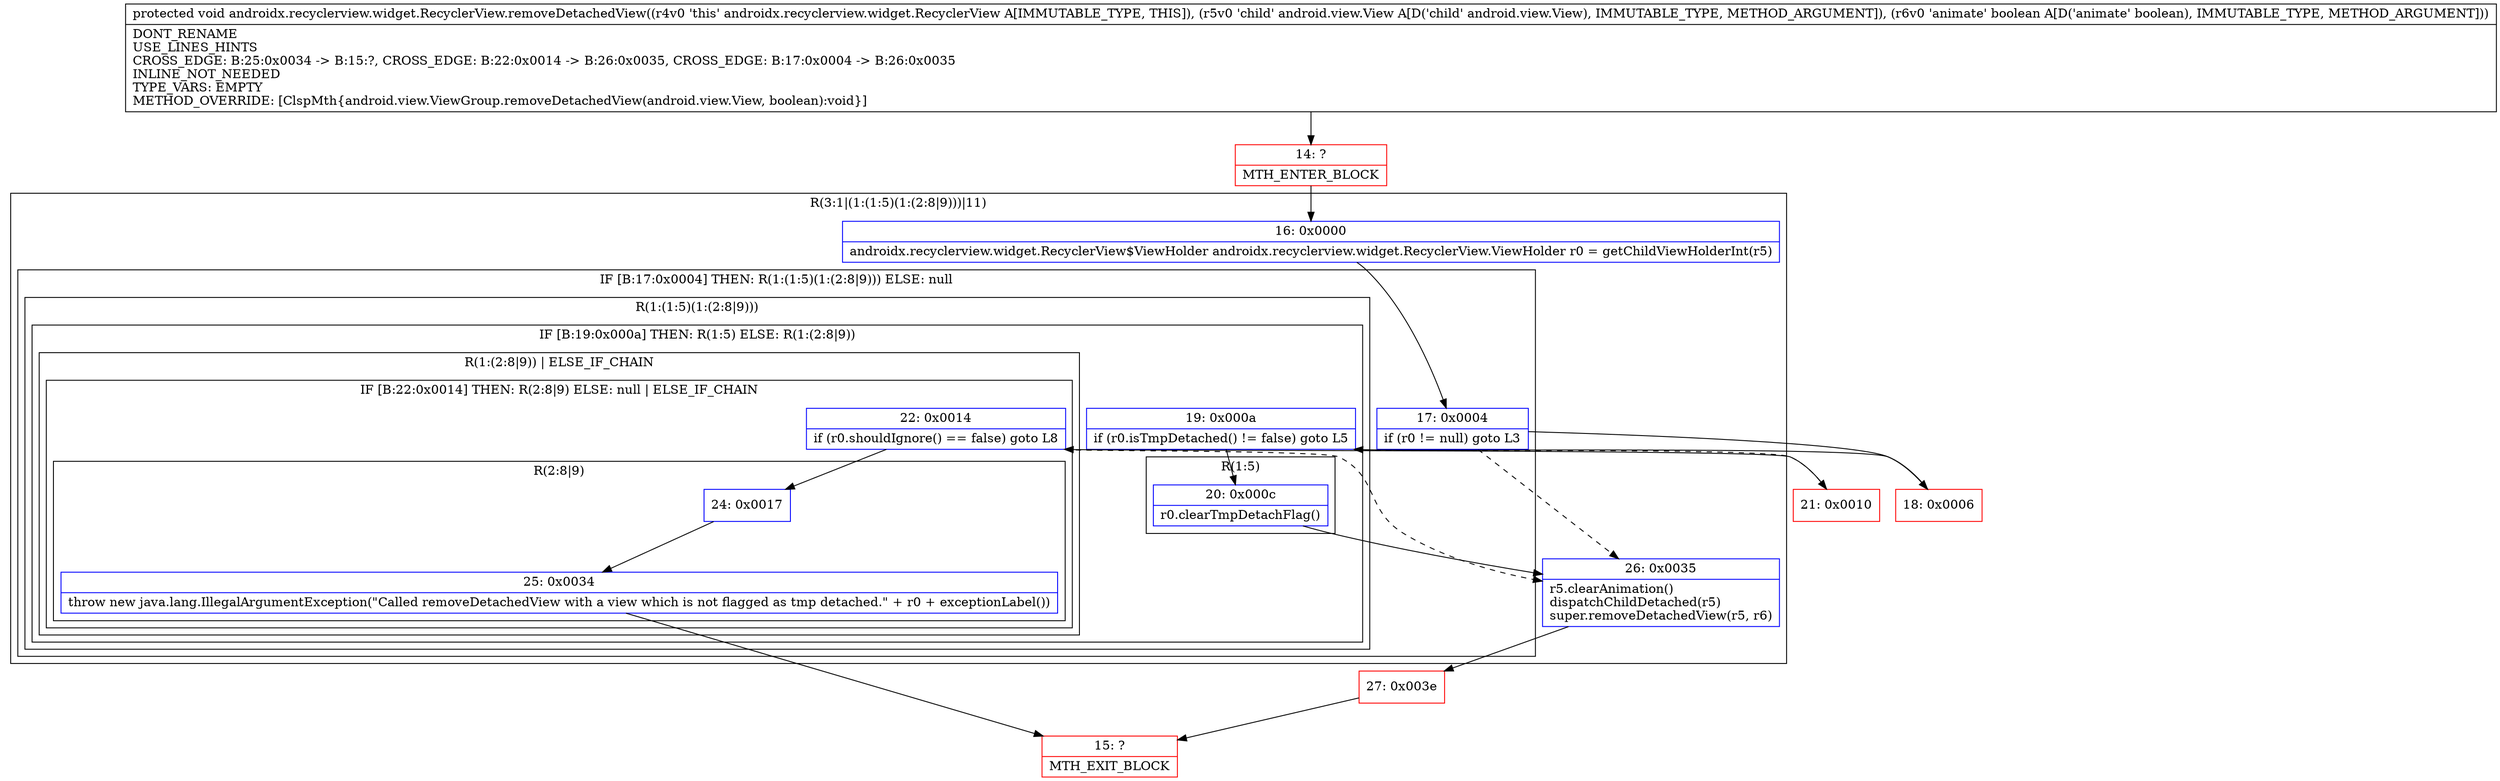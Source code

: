 digraph "CFG forandroidx.recyclerview.widget.RecyclerView.removeDetachedView(Landroid\/view\/View;Z)V" {
subgraph cluster_Region_2122351796 {
label = "R(3:1|(1:(1:5)(1:(2:8|9)))|11)";
node [shape=record,color=blue];
Node_16 [shape=record,label="{16\:\ 0x0000|androidx.recyclerview.widget.RecyclerView$ViewHolder androidx.recyclerview.widget.RecyclerView.ViewHolder r0 = getChildViewHolderInt(r5)\l}"];
subgraph cluster_IfRegion_1353361343 {
label = "IF [B:17:0x0004] THEN: R(1:(1:5)(1:(2:8|9))) ELSE: null";
node [shape=record,color=blue];
Node_17 [shape=record,label="{17\:\ 0x0004|if (r0 != null) goto L3\l}"];
subgraph cluster_Region_464136422 {
label = "R(1:(1:5)(1:(2:8|9)))";
node [shape=record,color=blue];
subgraph cluster_IfRegion_393665516 {
label = "IF [B:19:0x000a] THEN: R(1:5) ELSE: R(1:(2:8|9))";
node [shape=record,color=blue];
Node_19 [shape=record,label="{19\:\ 0x000a|if (r0.isTmpDetached() != false) goto L5\l}"];
subgraph cluster_Region_178599901 {
label = "R(1:5)";
node [shape=record,color=blue];
Node_20 [shape=record,label="{20\:\ 0x000c|r0.clearTmpDetachFlag()\l}"];
}
subgraph cluster_Region_310723505 {
label = "R(1:(2:8|9)) | ELSE_IF_CHAIN\l";
node [shape=record,color=blue];
subgraph cluster_IfRegion_1895479065 {
label = "IF [B:22:0x0014] THEN: R(2:8|9) ELSE: null | ELSE_IF_CHAIN\l";
node [shape=record,color=blue];
Node_22 [shape=record,label="{22\:\ 0x0014|if (r0.shouldIgnore() == false) goto L8\l}"];
subgraph cluster_Region_1969775078 {
label = "R(2:8|9)";
node [shape=record,color=blue];
Node_24 [shape=record,label="{24\:\ 0x0017}"];
Node_25 [shape=record,label="{25\:\ 0x0034|throw new java.lang.IllegalArgumentException(\"Called removeDetachedView with a view which is not flagged as tmp detached.\" + r0 + exceptionLabel())\l}"];
}
}
}
}
}
}
Node_26 [shape=record,label="{26\:\ 0x0035|r5.clearAnimation()\ldispatchChildDetached(r5)\lsuper.removeDetachedView(r5, r6)\l}"];
}
Node_14 [shape=record,color=red,label="{14\:\ ?|MTH_ENTER_BLOCK\l}"];
Node_18 [shape=record,color=red,label="{18\:\ 0x0006}"];
Node_21 [shape=record,color=red,label="{21\:\ 0x0010}"];
Node_15 [shape=record,color=red,label="{15\:\ ?|MTH_EXIT_BLOCK\l}"];
Node_27 [shape=record,color=red,label="{27\:\ 0x003e}"];
MethodNode[shape=record,label="{protected void androidx.recyclerview.widget.RecyclerView.removeDetachedView((r4v0 'this' androidx.recyclerview.widget.RecyclerView A[IMMUTABLE_TYPE, THIS]), (r5v0 'child' android.view.View A[D('child' android.view.View), IMMUTABLE_TYPE, METHOD_ARGUMENT]), (r6v0 'animate' boolean A[D('animate' boolean), IMMUTABLE_TYPE, METHOD_ARGUMENT]))  | DONT_RENAME\lUSE_LINES_HINTS\lCROSS_EDGE: B:25:0x0034 \-\> B:15:?, CROSS_EDGE: B:22:0x0014 \-\> B:26:0x0035, CROSS_EDGE: B:17:0x0004 \-\> B:26:0x0035\lINLINE_NOT_NEEDED\lTYPE_VARS: EMPTY\lMETHOD_OVERRIDE: [ClspMth\{android.view.ViewGroup.removeDetachedView(android.view.View, boolean):void\}]\l}"];
MethodNode -> Node_14;Node_16 -> Node_17;
Node_17 -> Node_18;
Node_17 -> Node_26[style=dashed];
Node_19 -> Node_20;
Node_19 -> Node_21[style=dashed];
Node_20 -> Node_26;
Node_22 -> Node_24;
Node_22 -> Node_26[style=dashed];
Node_24 -> Node_25;
Node_25 -> Node_15;
Node_26 -> Node_27;
Node_14 -> Node_16;
Node_18 -> Node_19;
Node_21 -> Node_22;
Node_27 -> Node_15;
}

